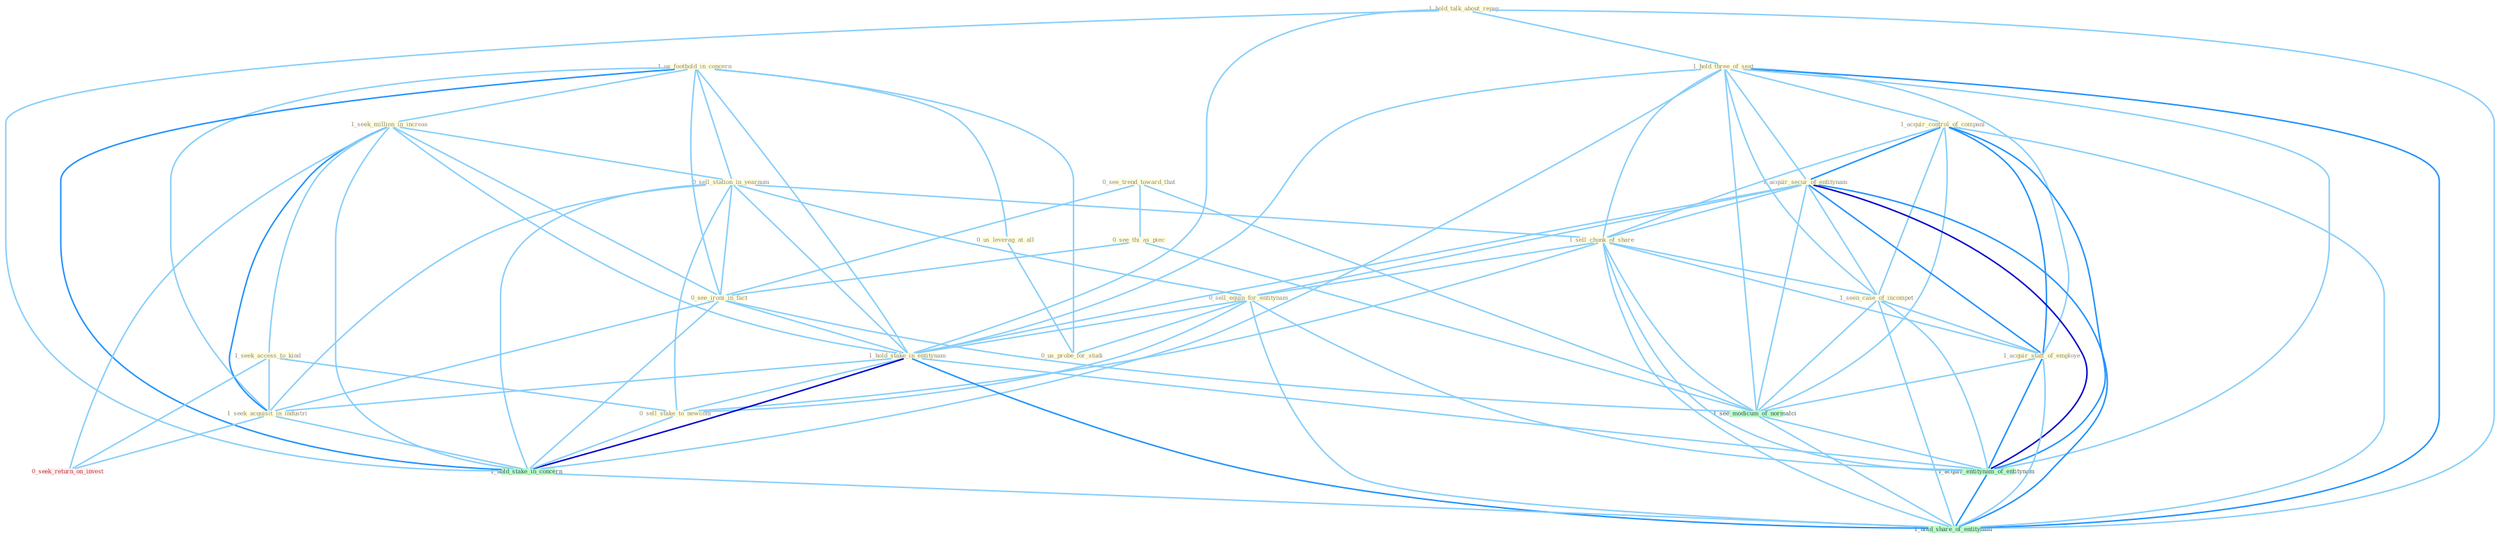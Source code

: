 Graph G{ 
    node
    [shape=polygon,style=filled,width=.5,height=.06,color="#BDFCC9",fixedsize=true,fontsize=4,
    fontcolor="#2f4f4f"];
    {node
    [color="#ffffe0", fontcolor="#8b7d6b"] "1_us_foothold_in_concern " "1_hold_talk_about_repay " "0_see_trend_toward_that " "1_hold_three_of_seat " "1_seek_million_in_increas " "1_acquir_control_of_compani " "1_acquir_secur_of_entitynam " "0_sell_station_in_yearnum " "0_see_thi_as_piec " "1_seek_access_to_kind " "1_sell_chunk_of_share " "0_sell_equip_for_entitynam " "0_see_ironi_in_fact " "0_us_leverag_at_all " "1_hold_stake_in_entitynam " "1_seen_case_of_incompet " "1_acquir_staff_of_employe " "0_sell_stake_to_newcom " "0_us_probe_for_studi " "1_seek_acquisit_in_industri "}
{node [color="#fff0f5", fontcolor="#b22222"] "0_seek_return_on_invest "}
edge [color="#B0E2FF"];

	"1_us_foothold_in_concern " -- "1_seek_million_in_increas " [w="1", color="#87cefa" ];
	"1_us_foothold_in_concern " -- "0_sell_station_in_yearnum " [w="1", color="#87cefa" ];
	"1_us_foothold_in_concern " -- "0_see_ironi_in_fact " [w="1", color="#87cefa" ];
	"1_us_foothold_in_concern " -- "0_us_leverag_at_all " [w="1", color="#87cefa" ];
	"1_us_foothold_in_concern " -- "1_hold_stake_in_entitynam " [w="1", color="#87cefa" ];
	"1_us_foothold_in_concern " -- "0_us_probe_for_studi " [w="1", color="#87cefa" ];
	"1_us_foothold_in_concern " -- "1_seek_acquisit_in_industri " [w="1", color="#87cefa" ];
	"1_us_foothold_in_concern " -- "1_hold_stake_in_concern " [w="2", color="#1e90ff" , len=0.8];
	"1_hold_talk_about_repay " -- "1_hold_three_of_seat " [w="1", color="#87cefa" ];
	"1_hold_talk_about_repay " -- "1_hold_stake_in_entitynam " [w="1", color="#87cefa" ];
	"1_hold_talk_about_repay " -- "1_hold_stake_in_concern " [w="1", color="#87cefa" ];
	"1_hold_talk_about_repay " -- "1_hold_share_of_entitynam " [w="1", color="#87cefa" ];
	"0_see_trend_toward_that " -- "0_see_thi_as_piec " [w="1", color="#87cefa" ];
	"0_see_trend_toward_that " -- "0_see_ironi_in_fact " [w="1", color="#87cefa" ];
	"0_see_trend_toward_that " -- "1_see_modicum_of_normalci " [w="1", color="#87cefa" ];
	"1_hold_three_of_seat " -- "1_acquir_control_of_compani " [w="1", color="#87cefa" ];
	"1_hold_three_of_seat " -- "1_acquir_secur_of_entitynam " [w="1", color="#87cefa" ];
	"1_hold_three_of_seat " -- "1_sell_chunk_of_share " [w="1", color="#87cefa" ];
	"1_hold_three_of_seat " -- "1_hold_stake_in_entitynam " [w="1", color="#87cefa" ];
	"1_hold_three_of_seat " -- "1_seen_case_of_incompet " [w="1", color="#87cefa" ];
	"1_hold_three_of_seat " -- "1_acquir_staff_of_employe " [w="1", color="#87cefa" ];
	"1_hold_three_of_seat " -- "1_hold_stake_in_concern " [w="1", color="#87cefa" ];
	"1_hold_three_of_seat " -- "1_see_modicum_of_normalci " [w="1", color="#87cefa" ];
	"1_hold_three_of_seat " -- "1_acquir_entitynam_of_entitynam " [w="1", color="#87cefa" ];
	"1_hold_three_of_seat " -- "1_hold_share_of_entitynam " [w="2", color="#1e90ff" , len=0.8];
	"1_seek_million_in_increas " -- "0_sell_station_in_yearnum " [w="1", color="#87cefa" ];
	"1_seek_million_in_increas " -- "1_seek_access_to_kind " [w="1", color="#87cefa" ];
	"1_seek_million_in_increas " -- "0_see_ironi_in_fact " [w="1", color="#87cefa" ];
	"1_seek_million_in_increas " -- "1_hold_stake_in_entitynam " [w="1", color="#87cefa" ];
	"1_seek_million_in_increas " -- "1_seek_acquisit_in_industri " [w="2", color="#1e90ff" , len=0.8];
	"1_seek_million_in_increas " -- "1_hold_stake_in_concern " [w="1", color="#87cefa" ];
	"1_seek_million_in_increas " -- "0_seek_return_on_invest " [w="1", color="#87cefa" ];
	"1_acquir_control_of_compani " -- "1_acquir_secur_of_entitynam " [w="2", color="#1e90ff" , len=0.8];
	"1_acquir_control_of_compani " -- "1_sell_chunk_of_share " [w="1", color="#87cefa" ];
	"1_acquir_control_of_compani " -- "1_seen_case_of_incompet " [w="1", color="#87cefa" ];
	"1_acquir_control_of_compani " -- "1_acquir_staff_of_employe " [w="2", color="#1e90ff" , len=0.8];
	"1_acquir_control_of_compani " -- "1_see_modicum_of_normalci " [w="1", color="#87cefa" ];
	"1_acquir_control_of_compani " -- "1_acquir_entitynam_of_entitynam " [w="2", color="#1e90ff" , len=0.8];
	"1_acquir_control_of_compani " -- "1_hold_share_of_entitynam " [w="1", color="#87cefa" ];
	"1_acquir_secur_of_entitynam " -- "1_sell_chunk_of_share " [w="1", color="#87cefa" ];
	"1_acquir_secur_of_entitynam " -- "0_sell_equip_for_entitynam " [w="1", color="#87cefa" ];
	"1_acquir_secur_of_entitynam " -- "1_hold_stake_in_entitynam " [w="1", color="#87cefa" ];
	"1_acquir_secur_of_entitynam " -- "1_seen_case_of_incompet " [w="1", color="#87cefa" ];
	"1_acquir_secur_of_entitynam " -- "1_acquir_staff_of_employe " [w="2", color="#1e90ff" , len=0.8];
	"1_acquir_secur_of_entitynam " -- "1_see_modicum_of_normalci " [w="1", color="#87cefa" ];
	"1_acquir_secur_of_entitynam " -- "1_acquir_entitynam_of_entitynam " [w="3", color="#0000cd" , len=0.6];
	"1_acquir_secur_of_entitynam " -- "1_hold_share_of_entitynam " [w="2", color="#1e90ff" , len=0.8];
	"0_sell_station_in_yearnum " -- "1_sell_chunk_of_share " [w="1", color="#87cefa" ];
	"0_sell_station_in_yearnum " -- "0_sell_equip_for_entitynam " [w="1", color="#87cefa" ];
	"0_sell_station_in_yearnum " -- "0_see_ironi_in_fact " [w="1", color="#87cefa" ];
	"0_sell_station_in_yearnum " -- "1_hold_stake_in_entitynam " [w="1", color="#87cefa" ];
	"0_sell_station_in_yearnum " -- "0_sell_stake_to_newcom " [w="1", color="#87cefa" ];
	"0_sell_station_in_yearnum " -- "1_seek_acquisit_in_industri " [w="1", color="#87cefa" ];
	"0_sell_station_in_yearnum " -- "1_hold_stake_in_concern " [w="1", color="#87cefa" ];
	"0_see_thi_as_piec " -- "0_see_ironi_in_fact " [w="1", color="#87cefa" ];
	"0_see_thi_as_piec " -- "1_see_modicum_of_normalci " [w="1", color="#87cefa" ];
	"1_seek_access_to_kind " -- "0_sell_stake_to_newcom " [w="1", color="#87cefa" ];
	"1_seek_access_to_kind " -- "1_seek_acquisit_in_industri " [w="1", color="#87cefa" ];
	"1_seek_access_to_kind " -- "0_seek_return_on_invest " [w="1", color="#87cefa" ];
	"1_sell_chunk_of_share " -- "0_sell_equip_for_entitynam " [w="1", color="#87cefa" ];
	"1_sell_chunk_of_share " -- "1_seen_case_of_incompet " [w="1", color="#87cefa" ];
	"1_sell_chunk_of_share " -- "1_acquir_staff_of_employe " [w="1", color="#87cefa" ];
	"1_sell_chunk_of_share " -- "0_sell_stake_to_newcom " [w="1", color="#87cefa" ];
	"1_sell_chunk_of_share " -- "1_see_modicum_of_normalci " [w="1", color="#87cefa" ];
	"1_sell_chunk_of_share " -- "1_acquir_entitynam_of_entitynam " [w="1", color="#87cefa" ];
	"1_sell_chunk_of_share " -- "1_hold_share_of_entitynam " [w="1", color="#87cefa" ];
	"0_sell_equip_for_entitynam " -- "1_hold_stake_in_entitynam " [w="1", color="#87cefa" ];
	"0_sell_equip_for_entitynam " -- "0_sell_stake_to_newcom " [w="1", color="#87cefa" ];
	"0_sell_equip_for_entitynam " -- "0_us_probe_for_studi " [w="1", color="#87cefa" ];
	"0_sell_equip_for_entitynam " -- "1_acquir_entitynam_of_entitynam " [w="1", color="#87cefa" ];
	"0_sell_equip_for_entitynam " -- "1_hold_share_of_entitynam " [w="1", color="#87cefa" ];
	"0_see_ironi_in_fact " -- "1_hold_stake_in_entitynam " [w="1", color="#87cefa" ];
	"0_see_ironi_in_fact " -- "1_seek_acquisit_in_industri " [w="1", color="#87cefa" ];
	"0_see_ironi_in_fact " -- "1_hold_stake_in_concern " [w="1", color="#87cefa" ];
	"0_see_ironi_in_fact " -- "1_see_modicum_of_normalci " [w="1", color="#87cefa" ];
	"0_us_leverag_at_all " -- "0_us_probe_for_studi " [w="1", color="#87cefa" ];
	"1_hold_stake_in_entitynam " -- "0_sell_stake_to_newcom " [w="1", color="#87cefa" ];
	"1_hold_stake_in_entitynam " -- "1_seek_acquisit_in_industri " [w="1", color="#87cefa" ];
	"1_hold_stake_in_entitynam " -- "1_hold_stake_in_concern " [w="3", color="#0000cd" , len=0.6];
	"1_hold_stake_in_entitynam " -- "1_acquir_entitynam_of_entitynam " [w="1", color="#87cefa" ];
	"1_hold_stake_in_entitynam " -- "1_hold_share_of_entitynam " [w="2", color="#1e90ff" , len=0.8];
	"1_seen_case_of_incompet " -- "1_acquir_staff_of_employe " [w="1", color="#87cefa" ];
	"1_seen_case_of_incompet " -- "1_see_modicum_of_normalci " [w="1", color="#87cefa" ];
	"1_seen_case_of_incompet " -- "1_acquir_entitynam_of_entitynam " [w="1", color="#87cefa" ];
	"1_seen_case_of_incompet " -- "1_hold_share_of_entitynam " [w="1", color="#87cefa" ];
	"1_acquir_staff_of_employe " -- "1_see_modicum_of_normalci " [w="1", color="#87cefa" ];
	"1_acquir_staff_of_employe " -- "1_acquir_entitynam_of_entitynam " [w="2", color="#1e90ff" , len=0.8];
	"1_acquir_staff_of_employe " -- "1_hold_share_of_entitynam " [w="1", color="#87cefa" ];
	"0_sell_stake_to_newcom " -- "1_hold_stake_in_concern " [w="1", color="#87cefa" ];
	"1_seek_acquisit_in_industri " -- "1_hold_stake_in_concern " [w="1", color="#87cefa" ];
	"1_seek_acquisit_in_industri " -- "0_seek_return_on_invest " [w="1", color="#87cefa" ];
	"1_hold_stake_in_concern " -- "1_hold_share_of_entitynam " [w="1", color="#87cefa" ];
	"1_see_modicum_of_normalci " -- "1_acquir_entitynam_of_entitynam " [w="1", color="#87cefa" ];
	"1_see_modicum_of_normalci " -- "1_hold_share_of_entitynam " [w="1", color="#87cefa" ];
	"1_acquir_entitynam_of_entitynam " -- "1_hold_share_of_entitynam " [w="2", color="#1e90ff" , len=0.8];
}